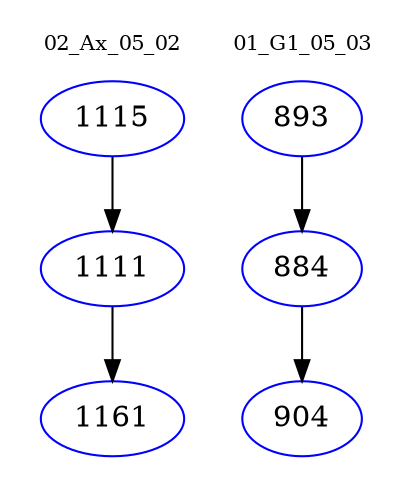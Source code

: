 digraph{
subgraph cluster_0 {
color = white
label = "02_Ax_05_02";
fontsize=10;
T0_1115 [label="1115", color="blue"]
T0_1115 -> T0_1111 [color="black"]
T0_1111 [label="1111", color="blue"]
T0_1111 -> T0_1161 [color="black"]
T0_1161 [label="1161", color="blue"]
}
subgraph cluster_1 {
color = white
label = "01_G1_05_03";
fontsize=10;
T1_893 [label="893", color="blue"]
T1_893 -> T1_884 [color="black"]
T1_884 [label="884", color="blue"]
T1_884 -> T1_904 [color="black"]
T1_904 [label="904", color="blue"]
}
}
